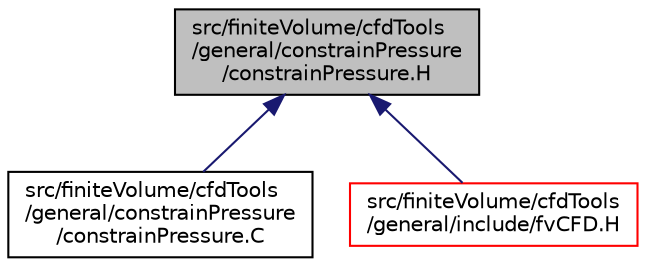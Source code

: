 digraph "src/finiteVolume/cfdTools/general/constrainPressure/constrainPressure.H"
{
  bgcolor="transparent";
  edge [fontname="Helvetica",fontsize="10",labelfontname="Helvetica",labelfontsize="10"];
  node [fontname="Helvetica",fontsize="10",shape=record];
  Node326 [label="src/finiteVolume/cfdTools\l/general/constrainPressure\l/constrainPressure.H",height=0.2,width=0.4,color="black", fillcolor="grey75", style="filled", fontcolor="black"];
  Node326 -> Node327 [dir="back",color="midnightblue",fontsize="10",style="solid",fontname="Helvetica"];
  Node327 [label="src/finiteVolume/cfdTools\l/general/constrainPressure\l/constrainPressure.C",height=0.2,width=0.4,color="black",URL="$a01250.html"];
  Node326 -> Node328 [dir="back",color="midnightblue",fontsize="10",style="solid",fontname="Helvetica"];
  Node328 [label="src/finiteVolume/cfdTools\l/general/include/fvCFD.H",height=0.2,width=0.4,color="red",URL="$a01328.html"];
}
